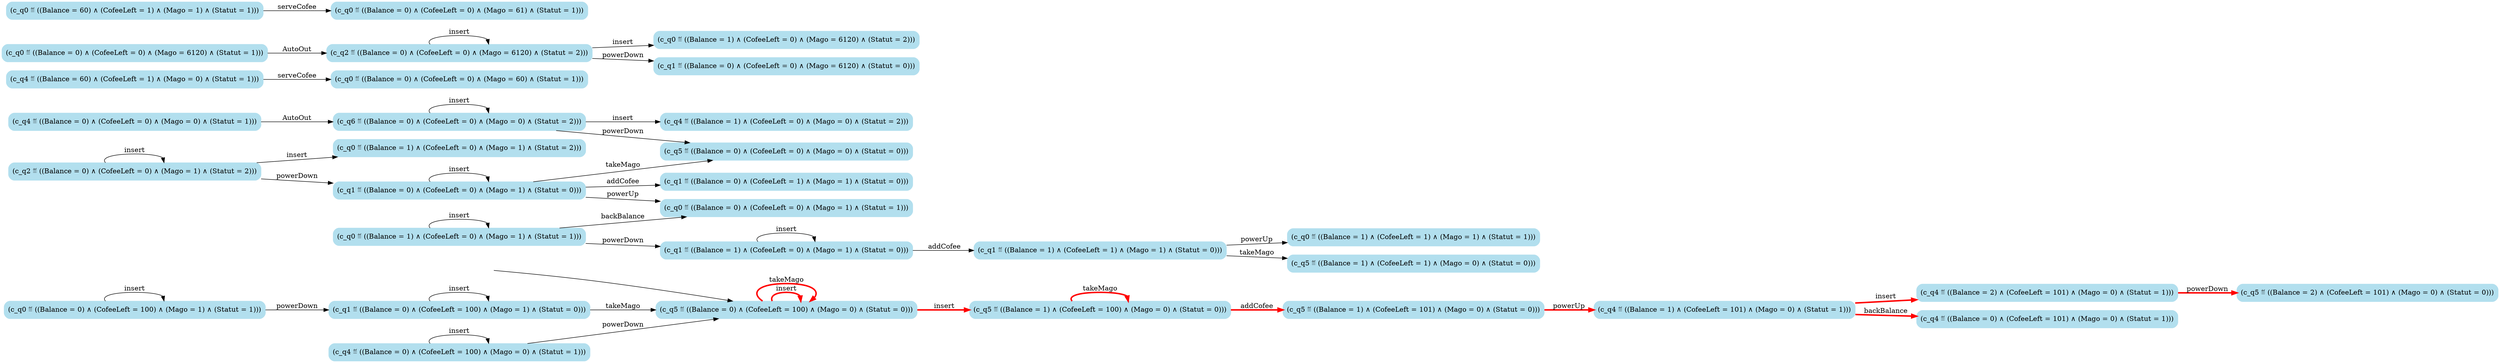 digraph G {

	rankdir = LR;

	start_c_q5_75[style=invisible];

	node[shape=box, style="rounded, filled", color=lightblue2];

	c_q4_40[label="(c_q4 ≝ ((Balance = 0) ∧ (CofeeLeft = 0) ∧ (Mago = 0) ∧ (Statut = 1)))"];
	c_q0_71[label="(c_q0 ≝ ((Balance = 0) ∧ (CofeeLeft = 100) ∧ (Mago = 1) ∧ (Statut = 1)))"];
	c_q5_75[label="(c_q5 ≝ ((Balance = 0) ∧ (CofeeLeft = 100) ∧ (Mago = 0) ∧ (Statut = 0)))"];
	c_q6_46[label="(c_q6 ≝ ((Balance = 0) ∧ (CofeeLeft = 0) ∧ (Mago = 0) ∧ (Statut = 2)))"];
	c_q0_53[label="(c_q0 ≝ ((Balance = 1) ∧ (CofeeLeft = 1) ∧ (Mago = 1) ∧ (Statut = 1)))"];
	c_q5_39[label="(c_q5 ≝ ((Balance = 2) ∧ (CofeeLeft = 101) ∧ (Mago = 0) ∧ (Statut = 0)))"];
	c_q5_4[label="(c_q5 ≝ ((Balance = 1) ∧ (CofeeLeft = 100) ∧ (Mago = 0) ∧ (Statut = 0)))"];
	c_q1_73[label="(c_q1 ≝ ((Balance = 0) ∧ (CofeeLeft = 100) ∧ (Mago = 1) ∧ (Statut = 0)))"];
	c_q5_55[label="(c_q5 ≝ ((Balance = 1) ∧ (CofeeLeft = 1) ∧ (Mago = 0) ∧ (Statut = 0)))"];
	c_q1_54[label="(c_q1 ≝ ((Balance = 1) ∧ (CofeeLeft = 1) ∧ (Mago = 1) ∧ (Statut = 0)))"];
	c_q0_14[label="(c_q0 ≝ ((Balance = 1) ∧ (CofeeLeft = 0) ∧ (Mago = 1) ∧ (Statut = 1)))"];
	c_q5_6[label="(c_q5 ≝ ((Balance = 1) ∧ (CofeeLeft = 101) ∧ (Mago = 0) ∧ (Statut = 0)))"];
	c_q4_36[label="(c_q4 ≝ ((Balance = 60) ∧ (CofeeLeft = 1) ∧ (Mago = 0) ∧ (Statut = 1)))"];
	c_q0_59[label="(c_q0 ≝ ((Balance = 1) ∧ (CofeeLeft = 0) ∧ (Mago = 6120) ∧ (Statut = 2)))"];
	c_q0_37[label="(c_q0 ≝ ((Balance = 0) ∧ (CofeeLeft = 0) ∧ (Mago = 60) ∧ (Statut = 1)))"];
	c_q4_34[label="(c_q4 ≝ ((Balance = 1) ∧ (CofeeLeft = 101) ∧ (Mago = 0) ∧ (Statut = 1)))"];
	c_q1_50[label="(c_q1 ≝ ((Balance = 1) ∧ (CofeeLeft = 0) ∧ (Mago = 1) ∧ (Statut = 0)))"];
	c_q0_23[label="(c_q0 ≝ ((Balance = 0) ∧ (CofeeLeft = 0) ∧ (Mago = 1) ∧ (Statut = 1)))"];
	c_q4_38[label="(c_q4 ≝ ((Balance = 2) ∧ (CofeeLeft = 101) ∧ (Mago = 0) ∧ (Statut = 1)))"];
	c_q1_21[label="(c_q1 ≝ ((Balance = 0) ∧ (CofeeLeft = 1) ∧ (Mago = 1) ∧ (Statut = 0)))"];
	c_q2_60[label="(c_q2 ≝ ((Balance = 0) ∧ (CofeeLeft = 0) ∧ (Mago = 6120) ∧ (Statut = 2)))"];
	c_q2_30[label="(c_q2 ≝ ((Balance = 0) ∧ (CofeeLeft = 0) ∧ (Mago = 1) ∧ (Statut = 2)))"];
	c_q4_77[label="(c_q4 ≝ ((Balance = 0) ∧ (CofeeLeft = 100) ∧ (Mago = 0) ∧ (Statut = 1)))"];
	c_q5_47[label="(c_q5 ≝ ((Balance = 0) ∧ (CofeeLeft = 0) ∧ (Mago = 0) ∧ (Statut = 0)))"];
	c_q4_45[label="(c_q4 ≝ ((Balance = 1) ∧ (CofeeLeft = 0) ∧ (Mago = 0) ∧ (Statut = 2)))"];
	c_q0_29[label="(c_q0 ≝ ((Balance = 1) ∧ (CofeeLeft = 0) ∧ (Mago = 1) ∧ (Statut = 2)))"];
	c_q0_16[label="(c_q0 ≝ ((Balance = 0) ∧ (CofeeLeft = 0) ∧ (Mago = 6120) ∧ (Statut = 1)))"];
	c_q1_31[label="(c_q1 ≝ ((Balance = 0) ∧ (CofeeLeft = 0) ∧ (Mago = 1) ∧ (Statut = 0)))"];
	c_q1_61[label="(c_q1 ≝ ((Balance = 0) ∧ (CofeeLeft = 0) ∧ (Mago = 6120) ∧ (Statut = 0)))"];
	c_q0_11[label="(c_q0 ≝ ((Balance = 0) ∧ (CofeeLeft = 0) ∧ (Mago = 61) ∧ (Statut = 1)))"];
	c_q4_35[label="(c_q4 ≝ ((Balance = 0) ∧ (CofeeLeft = 101) ∧ (Mago = 0) ∧ (Statut = 1)))"];
	c_q0_10[label="(c_q0 ≝ ((Balance = 60) ∧ (CofeeLeft = 1) ∧ (Mago = 1) ∧ (Statut = 1)))"];

	start_c_q5_75 -> c_q5_75;
	c_q5_75 -> c_q5_4[label="insert", penwidth=3, color=red];
	c_q5_4 -> c_q5_4[label="takeMago", penwidth=3, color=red];
	c_q5_4 -> c_q5_6[label="addCofee", penwidth=3, color=red];
	c_q5_6 -> c_q4_34[label="powerUp", penwidth=3, color=red];
	c_q0_14 -> c_q0_14[label="insert"];
	c_q0_10 -> c_q0_11[label="serveCofee"];
	c_q0_14 -> c_q0_23[label="backBalance"];
	c_q0_14 -> c_q1_50[label="powerDown"];
	c_q0_16 -> c_q2_60[label="AutoOut"];
	c_q1_31 -> c_q1_31[label="insert"];
	c_q1_31 -> c_q1_21[label="addCofee"];
	c_q1_31 -> c_q0_23[label="powerUp"];
	c_q1_31 -> c_q5_47[label="takeMago"];
	c_q2_30 -> c_q2_30[label="insert"];
	c_q2_30 -> c_q0_29[label="insert"];
	c_q2_30 -> c_q1_31[label="powerDown"];
	c_q4_34 -> c_q4_38[label="insert", penwidth=3, color=red];
	c_q4_34 -> c_q4_35[label="backBalance", penwidth=3, color=red];
	c_q4_36 -> c_q0_37[label="serveCofee"];
	c_q4_38 -> c_q5_39[label="powerDown", penwidth=3, color=red];
	c_q4_40 -> c_q6_46[label="AutoOut"];
	c_q6_46 -> c_q6_46[label="insert"];
	c_q6_46 -> c_q4_45[label="insert"];
	c_q6_46 -> c_q5_47[label="powerDown"];
	c_q1_50 -> c_q1_50[label="insert"];
	c_q1_50 -> c_q1_54[label="addCofee"];
	c_q1_54 -> c_q0_53[label="powerUp"];
	c_q1_54 -> c_q5_55[label="takeMago"];
	c_q2_60 -> c_q2_60[label="insert"];
	c_q2_60 -> c_q0_59[label="insert"];
	c_q2_60 -> c_q1_61[label="powerDown"];
	c_q5_75 -> c_q5_75[label="insert", penwidth=3, color=red];
	c_q5_75 -> c_q5_75[label="takeMago", penwidth=3, color=red];
	c_q1_73 -> c_q5_75[label="takeMago"];
	c_q0_71 -> c_q1_73[label="powerDown"];
	c_q0_71 -> c_q0_71[label="insert"];
	c_q1_73 -> c_q1_73[label="insert"];
	c_q4_77 -> c_q5_75[label="powerDown"];
	c_q4_77 -> c_q4_77[label="insert"];

}